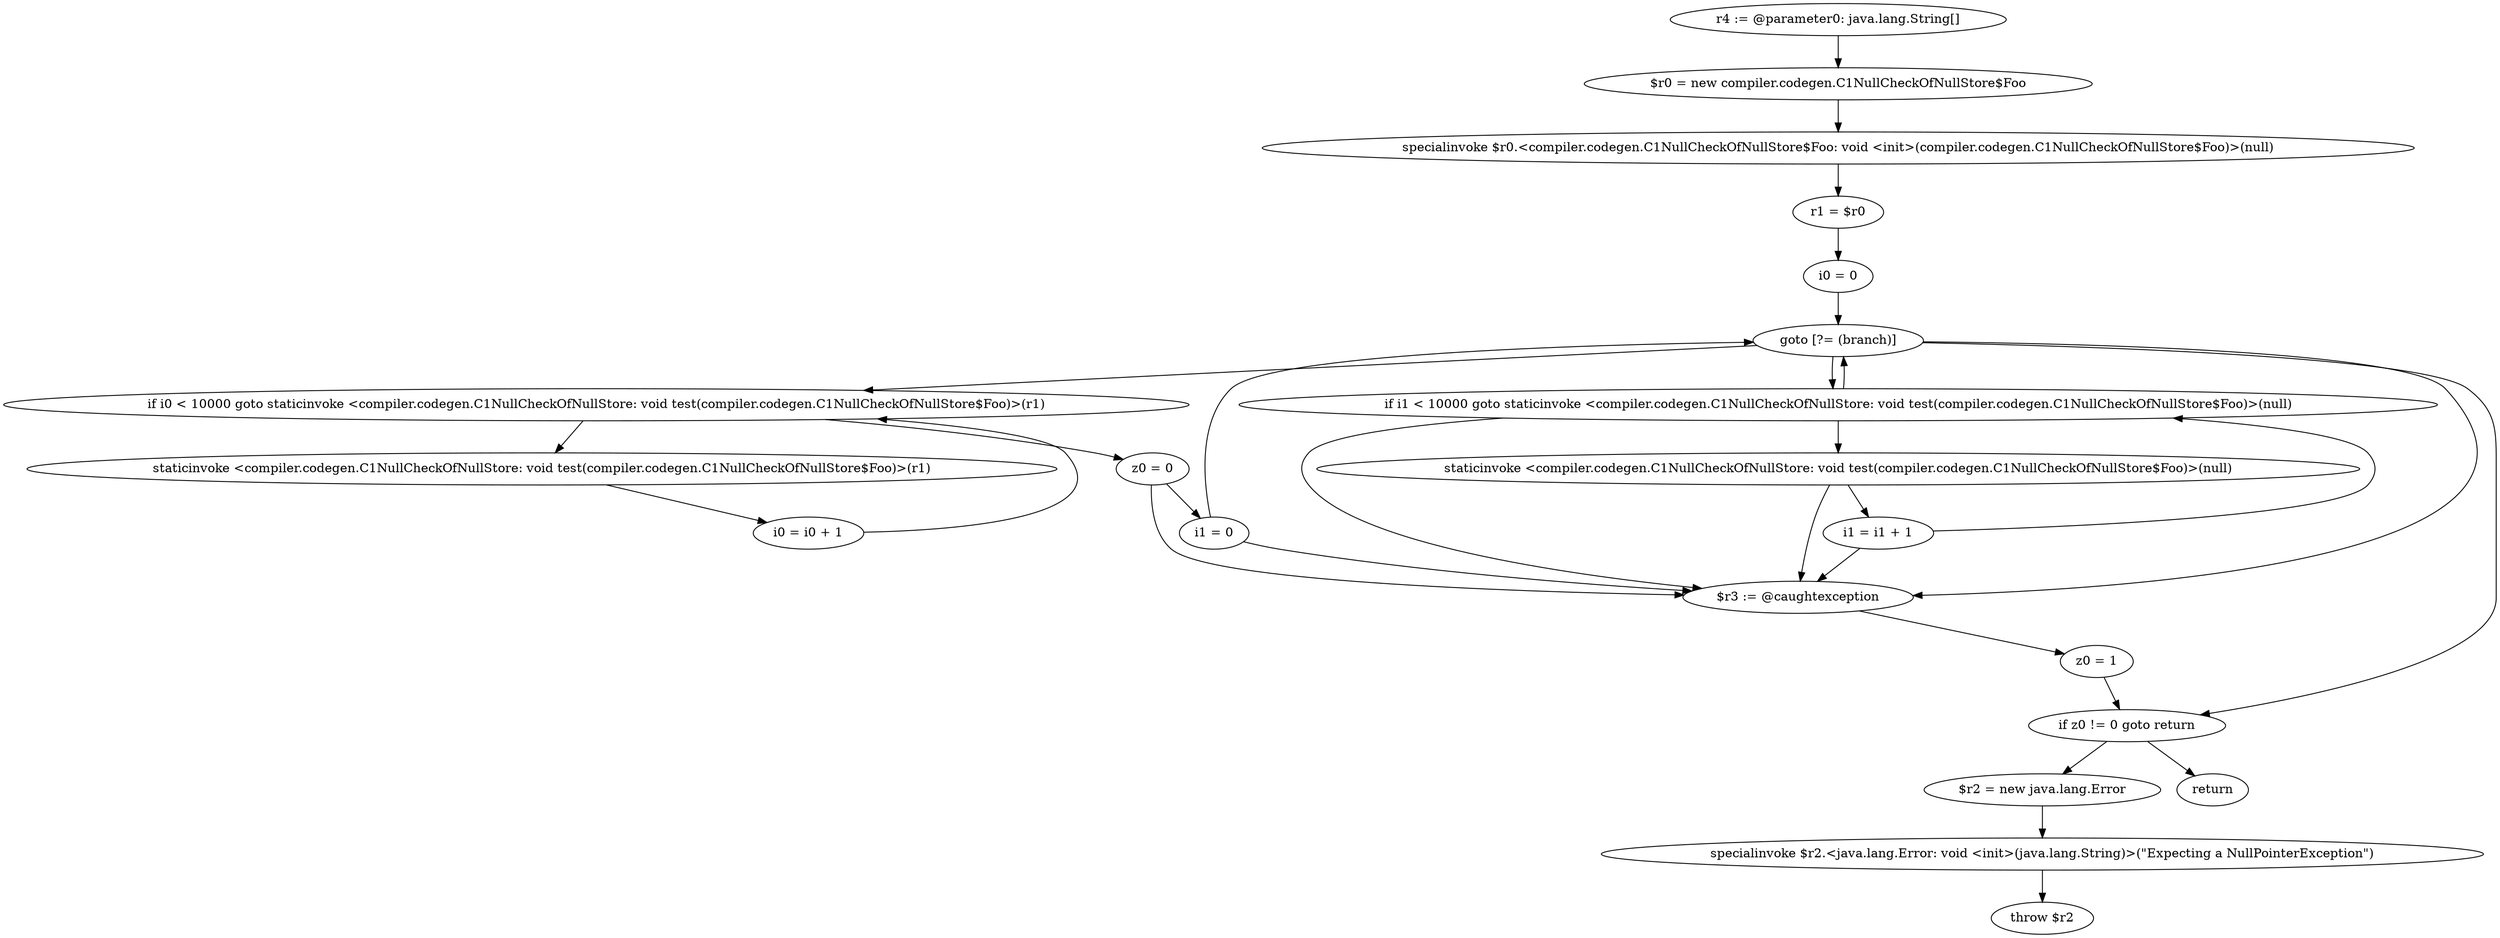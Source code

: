 digraph "unitGraph" {
    "r4 := @parameter0: java.lang.String[]"
    "$r0 = new compiler.codegen.C1NullCheckOfNullStore$Foo"
    "specialinvoke $r0.<compiler.codegen.C1NullCheckOfNullStore$Foo: void <init>(compiler.codegen.C1NullCheckOfNullStore$Foo)>(null)"
    "r1 = $r0"
    "i0 = 0"
    "goto [?= (branch)]"
    "staticinvoke <compiler.codegen.C1NullCheckOfNullStore: void test(compiler.codegen.C1NullCheckOfNullStore$Foo)>(r1)"
    "i0 = i0 + 1"
    "if i0 < 10000 goto staticinvoke <compiler.codegen.C1NullCheckOfNullStore: void test(compiler.codegen.C1NullCheckOfNullStore$Foo)>(r1)"
    "z0 = 0"
    "i1 = 0"
    "staticinvoke <compiler.codegen.C1NullCheckOfNullStore: void test(compiler.codegen.C1NullCheckOfNullStore$Foo)>(null)"
    "i1 = i1 + 1"
    "if i1 < 10000 goto staticinvoke <compiler.codegen.C1NullCheckOfNullStore: void test(compiler.codegen.C1NullCheckOfNullStore$Foo)>(null)"
    "$r3 := @caughtexception"
    "z0 = 1"
    "if z0 != 0 goto return"
    "$r2 = new java.lang.Error"
    "specialinvoke $r2.<java.lang.Error: void <init>(java.lang.String)>(\"Expecting a NullPointerException\")"
    "throw $r2"
    "return"
    "r4 := @parameter0: java.lang.String[]"->"$r0 = new compiler.codegen.C1NullCheckOfNullStore$Foo";
    "$r0 = new compiler.codegen.C1NullCheckOfNullStore$Foo"->"specialinvoke $r0.<compiler.codegen.C1NullCheckOfNullStore$Foo: void <init>(compiler.codegen.C1NullCheckOfNullStore$Foo)>(null)";
    "specialinvoke $r0.<compiler.codegen.C1NullCheckOfNullStore$Foo: void <init>(compiler.codegen.C1NullCheckOfNullStore$Foo)>(null)"->"r1 = $r0";
    "r1 = $r0"->"i0 = 0";
    "i0 = 0"->"goto [?= (branch)]";
    "goto [?= (branch)]"->"if i0 < 10000 goto staticinvoke <compiler.codegen.C1NullCheckOfNullStore: void test(compiler.codegen.C1NullCheckOfNullStore$Foo)>(r1)";
    "staticinvoke <compiler.codegen.C1NullCheckOfNullStore: void test(compiler.codegen.C1NullCheckOfNullStore$Foo)>(r1)"->"i0 = i0 + 1";
    "i0 = i0 + 1"->"if i0 < 10000 goto staticinvoke <compiler.codegen.C1NullCheckOfNullStore: void test(compiler.codegen.C1NullCheckOfNullStore$Foo)>(r1)";
    "if i0 < 10000 goto staticinvoke <compiler.codegen.C1NullCheckOfNullStore: void test(compiler.codegen.C1NullCheckOfNullStore$Foo)>(r1)"->"z0 = 0";
    "if i0 < 10000 goto staticinvoke <compiler.codegen.C1NullCheckOfNullStore: void test(compiler.codegen.C1NullCheckOfNullStore$Foo)>(r1)"->"staticinvoke <compiler.codegen.C1NullCheckOfNullStore: void test(compiler.codegen.C1NullCheckOfNullStore$Foo)>(r1)";
    "z0 = 0"->"i1 = 0";
    "z0 = 0"->"$r3 := @caughtexception";
    "i1 = 0"->"goto [?= (branch)]";
    "i1 = 0"->"$r3 := @caughtexception";
    "goto [?= (branch)]"->"if i1 < 10000 goto staticinvoke <compiler.codegen.C1NullCheckOfNullStore: void test(compiler.codegen.C1NullCheckOfNullStore$Foo)>(null)";
    "goto [?= (branch)]"->"$r3 := @caughtexception";
    "staticinvoke <compiler.codegen.C1NullCheckOfNullStore: void test(compiler.codegen.C1NullCheckOfNullStore$Foo)>(null)"->"i1 = i1 + 1";
    "staticinvoke <compiler.codegen.C1NullCheckOfNullStore: void test(compiler.codegen.C1NullCheckOfNullStore$Foo)>(null)"->"$r3 := @caughtexception";
    "i1 = i1 + 1"->"if i1 < 10000 goto staticinvoke <compiler.codegen.C1NullCheckOfNullStore: void test(compiler.codegen.C1NullCheckOfNullStore$Foo)>(null)";
    "i1 = i1 + 1"->"$r3 := @caughtexception";
    "if i1 < 10000 goto staticinvoke <compiler.codegen.C1NullCheckOfNullStore: void test(compiler.codegen.C1NullCheckOfNullStore$Foo)>(null)"->"goto [?= (branch)]";
    "if i1 < 10000 goto staticinvoke <compiler.codegen.C1NullCheckOfNullStore: void test(compiler.codegen.C1NullCheckOfNullStore$Foo)>(null)"->"staticinvoke <compiler.codegen.C1NullCheckOfNullStore: void test(compiler.codegen.C1NullCheckOfNullStore$Foo)>(null)";
    "if i1 < 10000 goto staticinvoke <compiler.codegen.C1NullCheckOfNullStore: void test(compiler.codegen.C1NullCheckOfNullStore$Foo)>(null)"->"$r3 := @caughtexception";
    "goto [?= (branch)]"->"if z0 != 0 goto return";
    "$r3 := @caughtexception"->"z0 = 1";
    "z0 = 1"->"if z0 != 0 goto return";
    "if z0 != 0 goto return"->"$r2 = new java.lang.Error";
    "if z0 != 0 goto return"->"return";
    "$r2 = new java.lang.Error"->"specialinvoke $r2.<java.lang.Error: void <init>(java.lang.String)>(\"Expecting a NullPointerException\")";
    "specialinvoke $r2.<java.lang.Error: void <init>(java.lang.String)>(\"Expecting a NullPointerException\")"->"throw $r2";
}
